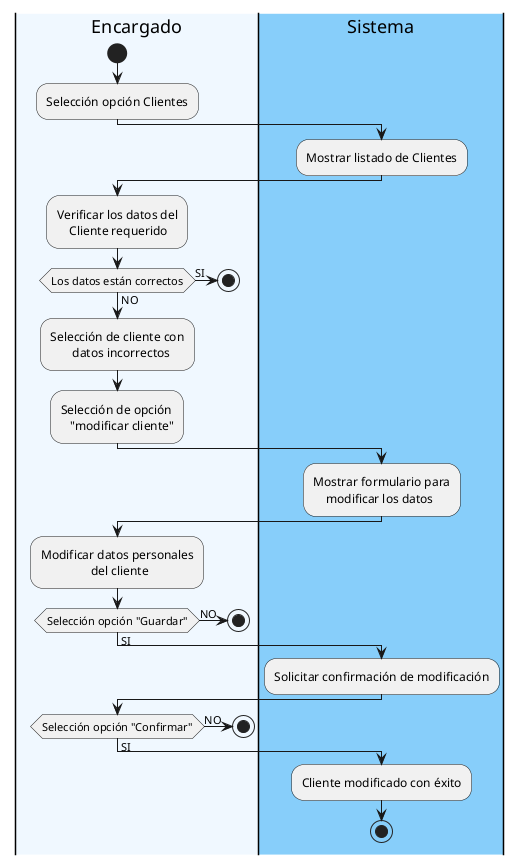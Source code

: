 @startuml

|#AliceBlue|Encargado|
start
:Selección opción Clientes;

|#LightSkyBlue|Sistema|
:Mostrar listado de Clientes;

|#AliceBlue|Encargado|
:Verificar los datos del 
    Cliente requerido;

|#AliceBlue|Encargado|
if (Los datos están correctos) then (NO)
    |#AliceBlue|Encargado|
    :Selección de cliente con 
           datos incorrectos;
    |#AliceBlue|Encargado|
    :Selección de opción 
       "modificar cliente";
    |#AliceBlue|Encargado|
else(SI)
    stop
endif

|#LightSkyBlue|Sistema|
:Mostrar formulario para 
    modificar los datos;

|#AliceBlue|Encargado|
:Modificar datos personales 
                del cliente;

|#AliceBlue|Encargado|
if (Selección opción "Guardar") then (SI)
    |#LightSkyBlue|Sistema|
    :Solicitar confirmación de modificación;
    |#AliceBlue|Encargado|
else(NO)
    stop
endif

|#AliceBlue|Encargado|
if (Selección opción "Confirmar") then (SI)
    |#LightSkyBlue|Sistema|
    :Cliente modificado con éxito;
    stop
    |#AliceBlue|Encargado|
else(NO)
    stop
endif

@enduml
